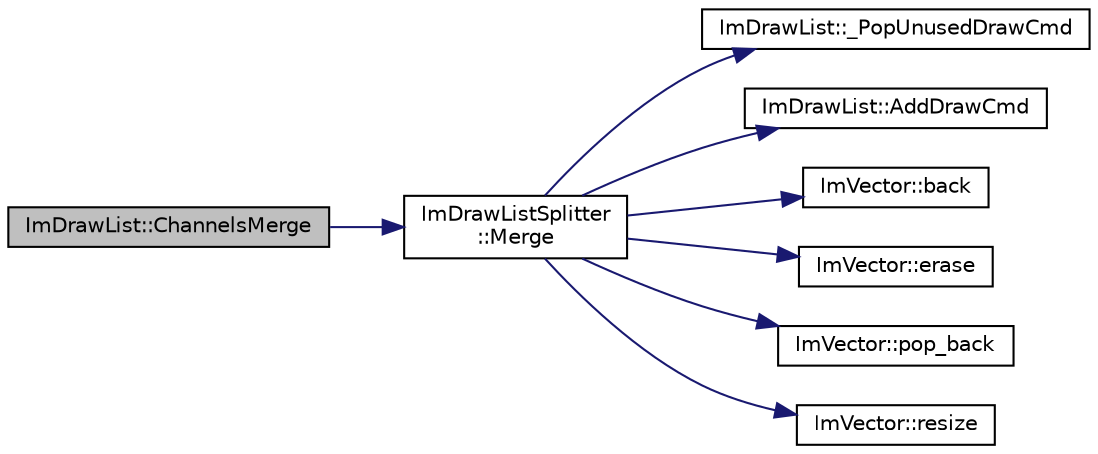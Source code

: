 digraph "ImDrawList::ChannelsMerge"
{
 // LATEX_PDF_SIZE
  edge [fontname="Helvetica",fontsize="10",labelfontname="Helvetica",labelfontsize="10"];
  node [fontname="Helvetica",fontsize="10",shape=record];
  rankdir="LR";
  Node1 [label="ImDrawList::ChannelsMerge",height=0.2,width=0.4,color="black", fillcolor="grey75", style="filled", fontcolor="black",tooltip=" "];
  Node1 -> Node2 [color="midnightblue",fontsize="10",style="solid"];
  Node2 [label="ImDrawListSplitter\l::Merge",height=0.2,width=0.4,color="black", fillcolor="white", style="filled",URL="$struct_im_draw_list_splitter.html#af3fc4bad2abca9e481d476d1877ba5be",tooltip=" "];
  Node2 -> Node3 [color="midnightblue",fontsize="10",style="solid"];
  Node3 [label="ImDrawList::_PopUnusedDrawCmd",height=0.2,width=0.4,color="black", fillcolor="white", style="filled",URL="$struct_im_draw_list.html#a2cb0295fcd3062bfedbebbad55865455",tooltip=" "];
  Node2 -> Node4 [color="midnightblue",fontsize="10",style="solid"];
  Node4 [label="ImDrawList::AddDrawCmd",height=0.2,width=0.4,color="black", fillcolor="white", style="filled",URL="$struct_im_draw_list.html#a846714bb0321c6f1f908767abc8559e6",tooltip=" "];
  Node2 -> Node5 [color="midnightblue",fontsize="10",style="solid"];
  Node5 [label="ImVector::back",height=0.2,width=0.4,color="black", fillcolor="white", style="filled",URL="$struct_im_vector.html#a6da15f3c402099ed57078835ab942f8e",tooltip=" "];
  Node2 -> Node6 [color="midnightblue",fontsize="10",style="solid"];
  Node6 [label="ImVector::erase",height=0.2,width=0.4,color="black", fillcolor="white", style="filled",URL="$struct_im_vector.html#af44d62675eb411f655da9cced5237456",tooltip=" "];
  Node2 -> Node7 [color="midnightblue",fontsize="10",style="solid"];
  Node7 [label="ImVector::pop_back",height=0.2,width=0.4,color="black", fillcolor="white", style="filled",URL="$struct_im_vector.html#a3db7ce62d3c429effdb893fbf7148c1c",tooltip=" "];
  Node2 -> Node8 [color="midnightblue",fontsize="10",style="solid"];
  Node8 [label="ImVector::resize",height=0.2,width=0.4,color="black", fillcolor="white", style="filled",URL="$struct_im_vector.html#ac371dd62e56ae486b1a5038cf07eee56",tooltip=" "];
}
